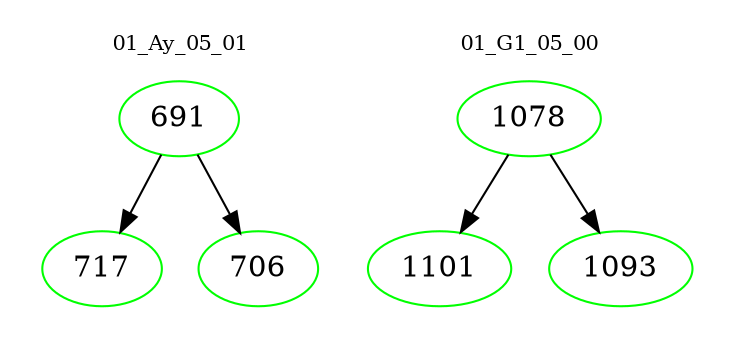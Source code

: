 digraph{
subgraph cluster_0 {
color = white
label = "01_Ay_05_01";
fontsize=10;
T0_691 [label="691", color="green"]
T0_691 -> T0_717 [color="black"]
T0_717 [label="717", color="green"]
T0_691 -> T0_706 [color="black"]
T0_706 [label="706", color="green"]
}
subgraph cluster_1 {
color = white
label = "01_G1_05_00";
fontsize=10;
T1_1078 [label="1078", color="green"]
T1_1078 -> T1_1101 [color="black"]
T1_1101 [label="1101", color="green"]
T1_1078 -> T1_1093 [color="black"]
T1_1093 [label="1093", color="green"]
}
}
